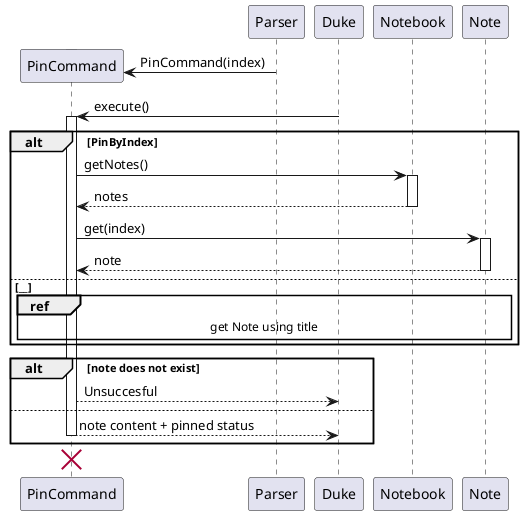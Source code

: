 @startuml
create PinCommand
activate PinCommand

Parser -> PinCommand : PinCommand(index)
deactivate PinCommand

Duke -> PinCommand: execute()
activate PinCommand 

alt PinByIndex

    PinCommand -> Notebook: getNotes()
    activate Notebook
    Notebook --> PinCommand: notes 
    deactivate Notebook

    PinCommand -> Note: get(index)
    activate Note
    Note --> PinCommand: note
    deactivate Note
  
else __
ref over PinCommand, Notebook, Note: get Note using title

end

alt note does not exist 

    PinCommand --> Duke: Unsuccesful 

else 

    PinCommand --> Duke: note content + pinned status 
    deactivate PinCommand

end

destroy PinCommand
@enduml